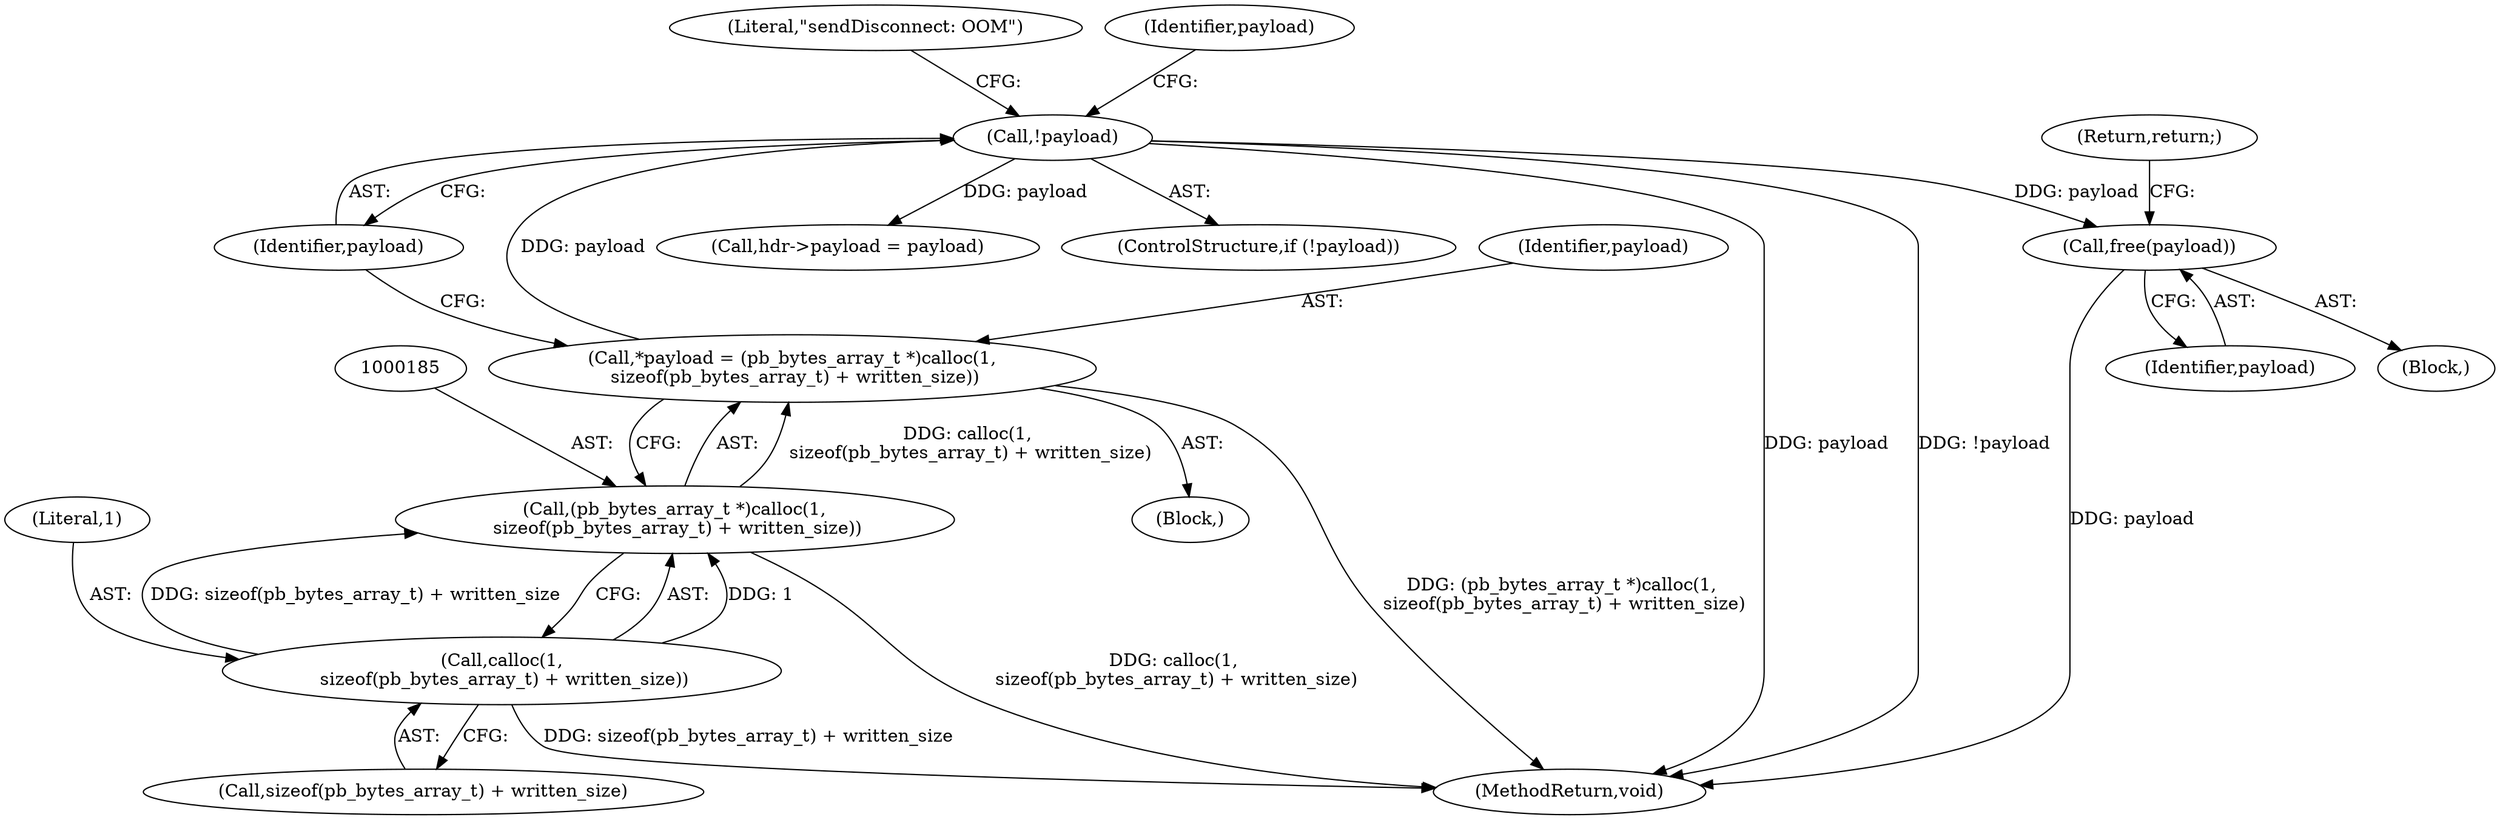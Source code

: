 digraph "0_Android_95610818918f6f11fe7d23aca1380e6c0fac2af0@API" {
"1000224" [label="(Call,free(payload))"];
"1000193" [label="(Call,!payload)"];
"1000182" [label="(Call,*payload = (pb_bytes_array_t *)calloc(1,\n sizeof(pb_bytes_array_t) + written_size))"];
"1000184" [label="(Call,(pb_bytes_array_t *)calloc(1,\n sizeof(pb_bytes_array_t) + written_size))"];
"1000186" [label="(Call,calloc(1,\n sizeof(pb_bytes_array_t) + written_size))"];
"1000197" [label="(Literal,\"sendDisconnect: OOM\")"];
"1000186" [label="(Call,calloc(1,\n sizeof(pb_bytes_array_t) + written_size))"];
"1000226" [label="(Return,return;)"];
"1000201" [label="(Identifier,payload)"];
"1000187" [label="(Literal,1)"];
"1000180" [label="(Block,)"];
"1000194" [label="(Identifier,payload)"];
"1000184" [label="(Call,(pb_bytes_array_t *)calloc(1,\n sizeof(pb_bytes_array_t) + written_size))"];
"1000225" [label="(Identifier,payload)"];
"1000227" [label="(Call,hdr->payload = payload)"];
"1000192" [label="(ControlStructure,if (!payload))"];
"1000193" [label="(Call,!payload)"];
"1000183" [label="(Identifier,payload)"];
"1000224" [label="(Call,free(payload))"];
"1000255" [label="(MethodReturn,void)"];
"1000182" [label="(Call,*payload = (pb_bytes_array_t *)calloc(1,\n sizeof(pb_bytes_array_t) + written_size))"];
"1000221" [label="(Block,)"];
"1000188" [label="(Call,sizeof(pb_bytes_array_t) + written_size)"];
"1000224" -> "1000221"  [label="AST: "];
"1000224" -> "1000225"  [label="CFG: "];
"1000225" -> "1000224"  [label="AST: "];
"1000226" -> "1000224"  [label="CFG: "];
"1000224" -> "1000255"  [label="DDG: payload"];
"1000193" -> "1000224"  [label="DDG: payload"];
"1000193" -> "1000192"  [label="AST: "];
"1000193" -> "1000194"  [label="CFG: "];
"1000194" -> "1000193"  [label="AST: "];
"1000197" -> "1000193"  [label="CFG: "];
"1000201" -> "1000193"  [label="CFG: "];
"1000193" -> "1000255"  [label="DDG: payload"];
"1000193" -> "1000255"  [label="DDG: !payload"];
"1000182" -> "1000193"  [label="DDG: payload"];
"1000193" -> "1000227"  [label="DDG: payload"];
"1000182" -> "1000180"  [label="AST: "];
"1000182" -> "1000184"  [label="CFG: "];
"1000183" -> "1000182"  [label="AST: "];
"1000184" -> "1000182"  [label="AST: "];
"1000194" -> "1000182"  [label="CFG: "];
"1000182" -> "1000255"  [label="DDG: (pb_bytes_array_t *)calloc(1,\n sizeof(pb_bytes_array_t) + written_size)"];
"1000184" -> "1000182"  [label="DDG: calloc(1,\n sizeof(pb_bytes_array_t) + written_size)"];
"1000184" -> "1000186"  [label="CFG: "];
"1000185" -> "1000184"  [label="AST: "];
"1000186" -> "1000184"  [label="AST: "];
"1000184" -> "1000255"  [label="DDG: calloc(1,\n sizeof(pb_bytes_array_t) + written_size)"];
"1000186" -> "1000184"  [label="DDG: 1"];
"1000186" -> "1000184"  [label="DDG: sizeof(pb_bytes_array_t) + written_size"];
"1000186" -> "1000188"  [label="CFG: "];
"1000187" -> "1000186"  [label="AST: "];
"1000188" -> "1000186"  [label="AST: "];
"1000186" -> "1000255"  [label="DDG: sizeof(pb_bytes_array_t) + written_size"];
}
